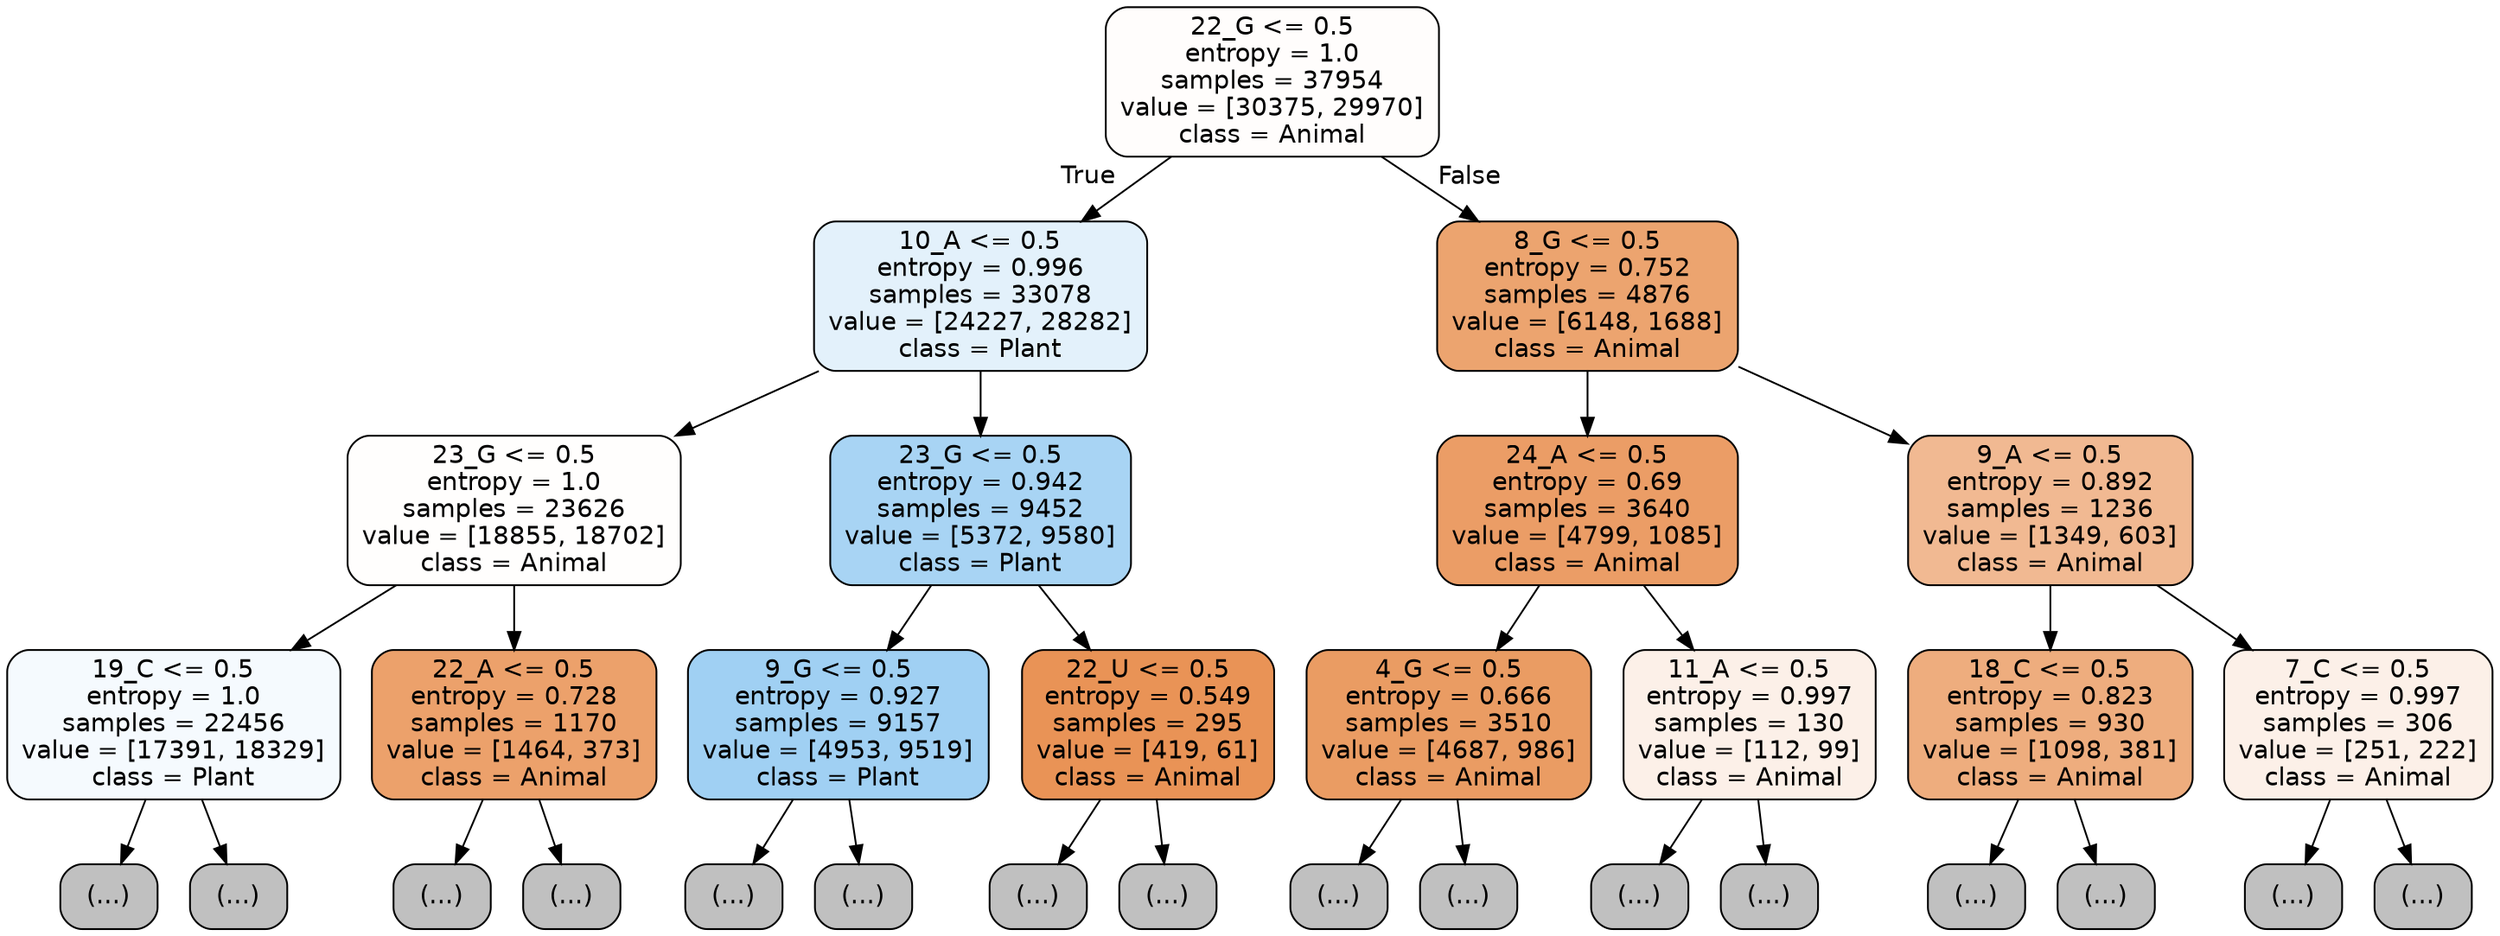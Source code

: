 digraph Tree {
node [shape=box, style="filled, rounded", color="black", fontname="helvetica"] ;
edge [fontname="helvetica"] ;
0 [label="22_G <= 0.5\nentropy = 1.0\nsamples = 37954\nvalue = [30375, 29970]\nclass = Animal", fillcolor="#fffdfc"] ;
1 [label="10_A <= 0.5\nentropy = 0.996\nsamples = 33078\nvalue = [24227, 28282]\nclass = Plant", fillcolor="#e3f1fb"] ;
0 -> 1 [labeldistance=2.5, labelangle=45, headlabel="True"] ;
2 [label="23_G <= 0.5\nentropy = 1.0\nsamples = 23626\nvalue = [18855, 18702]\nclass = Animal", fillcolor="#fffefd"] ;
1 -> 2 ;
3 [label="19_C <= 0.5\nentropy = 1.0\nsamples = 22456\nvalue = [17391, 18329]\nclass = Plant", fillcolor="#f5fafe"] ;
2 -> 3 ;
4 [label="(...)", fillcolor="#C0C0C0"] ;
3 -> 4 ;
8015 [label="(...)", fillcolor="#C0C0C0"] ;
3 -> 8015 ;
10894 [label="22_A <= 0.5\nentropy = 0.728\nsamples = 1170\nvalue = [1464, 373]\nclass = Animal", fillcolor="#eca16b"] ;
2 -> 10894 ;
10895 [label="(...)", fillcolor="#C0C0C0"] ;
10894 -> 10895 ;
11196 [label="(...)", fillcolor="#C0C0C0"] ;
10894 -> 11196 ;
11329 [label="23_G <= 0.5\nentropy = 0.942\nsamples = 9452\nvalue = [5372, 9580]\nclass = Plant", fillcolor="#a8d4f4"] ;
1 -> 11329 ;
11330 [label="9_G <= 0.5\nentropy = 0.927\nsamples = 9157\nvalue = [4953, 9519]\nclass = Plant", fillcolor="#a0d0f3"] ;
11329 -> 11330 ;
11331 [label="(...)", fillcolor="#C0C0C0"] ;
11330 -> 11331 ;
13722 [label="(...)", fillcolor="#C0C0C0"] ;
11330 -> 13722 ;
14757 [label="22_U <= 0.5\nentropy = 0.549\nsamples = 295\nvalue = [419, 61]\nclass = Animal", fillcolor="#e99356"] ;
11329 -> 14757 ;
14758 [label="(...)", fillcolor="#C0C0C0"] ;
14757 -> 14758 ;
14835 [label="(...)", fillcolor="#C0C0C0"] ;
14757 -> 14835 ;
14856 [label="8_G <= 0.5\nentropy = 0.752\nsamples = 4876\nvalue = [6148, 1688]\nclass = Animal", fillcolor="#eca46f"] ;
0 -> 14856 [labeldistance=2.5, labelangle=-45, headlabel="False"] ;
14857 [label="24_A <= 0.5\nentropy = 0.69\nsamples = 3640\nvalue = [4799, 1085]\nclass = Animal", fillcolor="#eb9d66"] ;
14856 -> 14857 ;
14858 [label="4_G <= 0.5\nentropy = 0.666\nsamples = 3510\nvalue = [4687, 986]\nclass = Animal", fillcolor="#ea9c63"] ;
14857 -> 14858 ;
14859 [label="(...)", fillcolor="#C0C0C0"] ;
14858 -> 14859 ;
15786 [label="(...)", fillcolor="#C0C0C0"] ;
14858 -> 15786 ;
16187 [label="11_A <= 0.5\nentropy = 0.997\nsamples = 130\nvalue = [112, 99]\nclass = Animal", fillcolor="#fcf0e8"] ;
14857 -> 16187 ;
16188 [label="(...)", fillcolor="#C0C0C0"] ;
16187 -> 16188 ;
16269 [label="(...)", fillcolor="#C0C0C0"] ;
16187 -> 16269 ;
16286 [label="9_A <= 0.5\nentropy = 0.892\nsamples = 1236\nvalue = [1349, 603]\nclass = Animal", fillcolor="#f1b992"] ;
14856 -> 16286 ;
16287 [label="18_C <= 0.5\nentropy = 0.823\nsamples = 930\nvalue = [1098, 381]\nclass = Animal", fillcolor="#eead7e"] ;
16286 -> 16287 ;
16288 [label="(...)", fillcolor="#C0C0C0"] ;
16287 -> 16288 ;
16593 [label="(...)", fillcolor="#C0C0C0"] ;
16287 -> 16593 ;
16700 [label="7_C <= 0.5\nentropy = 0.997\nsamples = 306\nvalue = [251, 222]\nclass = Animal", fillcolor="#fcf0e8"] ;
16286 -> 16700 ;
16701 [label="(...)", fillcolor="#C0C0C0"] ;
16700 -> 16701 ;
16844 [label="(...)", fillcolor="#C0C0C0"] ;
16700 -> 16844 ;
}